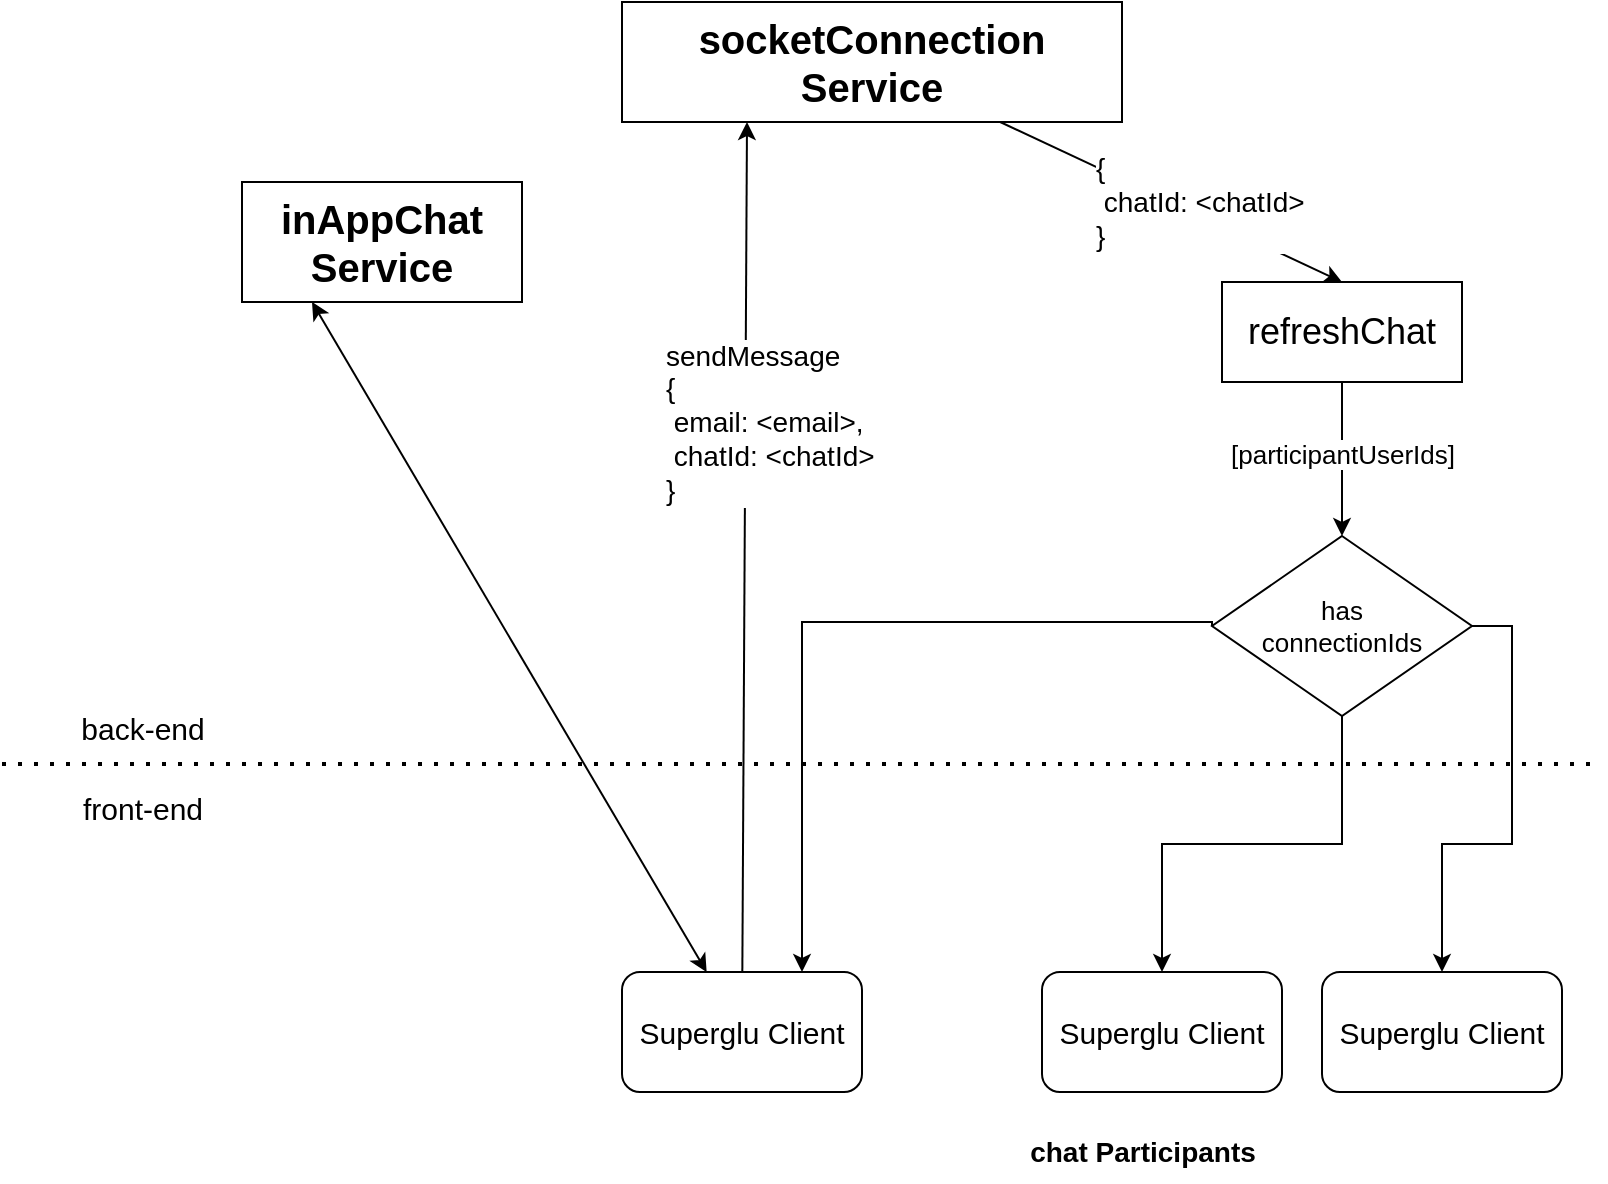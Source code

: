 <mxfile version="20.0.4" type="github">
  <diagram id="jdRbJNzQJf3ULVlRVG2P" name="Page-1">
    <mxGraphModel dx="1497" dy="821" grid="1" gridSize="10" guides="1" tooltips="1" connect="1" arrows="1" fold="1" page="1" pageScale="1" pageWidth="827" pageHeight="1169" math="0" shadow="0">
      <root>
        <mxCell id="0" />
        <mxCell id="1" parent="0" />
        <mxCell id="tpsmDuAzEhyBbQ_yPCMv-1" value="&lt;font style=&quot;font-size: 20px;&quot;&gt;&lt;b&gt;inAppChat Service&lt;/b&gt;&lt;/font&gt;" style="rounded=0;whiteSpace=wrap;html=1;" vertex="1" parent="1">
          <mxGeometry x="130" y="160" width="140" height="60" as="geometry" />
        </mxCell>
        <mxCell id="tpsmDuAzEhyBbQ_yPCMv-2" value="&lt;div style=&quot;font-size: 20px;&quot;&gt;&lt;font style=&quot;font-size: 20px;&quot;&gt;&lt;b&gt;socketConnection Service&lt;/b&gt;&lt;/font&gt;&lt;/div&gt;" style="rounded=0;whiteSpace=wrap;html=1;" vertex="1" parent="1">
          <mxGeometry x="320" y="70" width="250" height="60" as="geometry" />
        </mxCell>
        <mxCell id="tpsmDuAzEhyBbQ_yPCMv-3" value="" style="endArrow=none;dashed=1;html=1;dashPattern=1 3;strokeWidth=2;rounded=0;fontSize=20;" edge="1" parent="1">
          <mxGeometry width="50" height="50" relative="1" as="geometry">
            <mxPoint x="10" y="451" as="sourcePoint" />
            <mxPoint x="810" y="451" as="targetPoint" />
          </mxGeometry>
        </mxCell>
        <mxCell id="tpsmDuAzEhyBbQ_yPCMv-4" value="&lt;font style=&quot;font-size: 15px;&quot;&gt;back-end&lt;/font&gt;" style="text;html=1;align=center;verticalAlign=middle;resizable=0;points=[];autosize=1;strokeColor=none;fillColor=none;fontSize=20;" vertex="1" parent="1">
          <mxGeometry x="40" y="411" width="80" height="40" as="geometry" />
        </mxCell>
        <mxCell id="tpsmDuAzEhyBbQ_yPCMv-6" value="&lt;font style=&quot;font-size: 15px;&quot;&gt;front-end&lt;/font&gt;" style="text;html=1;align=center;verticalAlign=middle;resizable=0;points=[];autosize=1;strokeColor=none;fillColor=none;fontSize=20;" vertex="1" parent="1">
          <mxGeometry x="40" y="451" width="80" height="40" as="geometry" />
        </mxCell>
        <mxCell id="tpsmDuAzEhyBbQ_yPCMv-7" value="Superglu Client" style="rounded=1;whiteSpace=wrap;html=1;fontSize=15;" vertex="1" parent="1">
          <mxGeometry x="320" y="555" width="120" height="60" as="geometry" />
        </mxCell>
        <mxCell id="tpsmDuAzEhyBbQ_yPCMv-8" value="" style="endArrow=classic;startArrow=classic;html=1;rounded=0;fontSize=15;entryX=0.25;entryY=1;entryDx=0;entryDy=0;" edge="1" parent="1" source="tpsmDuAzEhyBbQ_yPCMv-7" target="tpsmDuAzEhyBbQ_yPCMv-1">
          <mxGeometry width="50" height="50" relative="1" as="geometry">
            <mxPoint x="390" y="330" as="sourcePoint" />
            <mxPoint x="440" y="280" as="targetPoint" />
          </mxGeometry>
        </mxCell>
        <mxCell id="tpsmDuAzEhyBbQ_yPCMv-9" value="&lt;div style=&quot;font-size: 18px;&quot;&gt;&lt;font style=&quot;font-size: 18px;&quot;&gt;refreshChat&lt;/font&gt;&lt;/div&gt;" style="rounded=0;whiteSpace=wrap;html=1;" vertex="1" parent="1">
          <mxGeometry x="620" y="210" width="120" height="50" as="geometry" />
        </mxCell>
        <mxCell id="tpsmDuAzEhyBbQ_yPCMv-10" value="" style="endArrow=classic;html=1;rounded=0;fontSize=18;entryX=0.25;entryY=1;entryDx=0;entryDy=0;" edge="1" parent="1" source="tpsmDuAzEhyBbQ_yPCMv-7" target="tpsmDuAzEhyBbQ_yPCMv-2">
          <mxGeometry width="50" height="50" relative="1" as="geometry">
            <mxPoint x="330" y="330" as="sourcePoint" />
            <mxPoint x="380" y="280" as="targetPoint" />
          </mxGeometry>
        </mxCell>
        <mxCell id="tpsmDuAzEhyBbQ_yPCMv-11" value="&lt;div style=&quot;font-size: 14px;&quot;&gt;sendMessage&lt;/div&gt;&lt;div style=&quot;font-size: 14px;&quot;&gt;{&lt;/div&gt;&lt;div style=&quot;font-size: 14px;&quot;&gt;&lt;span style=&quot;white-space: pre; font-size: 14px;&quot;&gt;	&lt;/span&gt;email: &amp;lt;email&amp;gt;,&lt;/div&gt;&lt;div style=&quot;font-size: 14px;&quot;&gt;&lt;span style=&quot;white-space: pre; font-size: 14px;&quot;&gt;	&lt;/span&gt;chatId: &amp;lt;chatId&amp;gt;&lt;br style=&quot;font-size: 14px;&quot;&gt;&lt;/div&gt;&lt;div style=&quot;font-size: 14px;&quot;&gt;}&lt;br style=&quot;font-size: 14px;&quot;&gt;&lt;/div&gt;" style="edgeLabel;html=1;align=left;verticalAlign=middle;resizable=0;points=[];fontSize=14;" vertex="1" connectable="0" parent="tpsmDuAzEhyBbQ_yPCMv-10">
          <mxGeometry x="0.247" relative="1" as="geometry">
            <mxPoint x="-42" y="-10" as="offset" />
          </mxGeometry>
        </mxCell>
        <mxCell id="tpsmDuAzEhyBbQ_yPCMv-12" value="" style="endArrow=classic;html=1;rounded=0;fontSize=14;entryX=0.5;entryY=0;entryDx=0;entryDy=0;" edge="1" parent="1" source="tpsmDuAzEhyBbQ_yPCMv-2" target="tpsmDuAzEhyBbQ_yPCMv-9">
          <mxGeometry width="50" height="50" relative="1" as="geometry">
            <mxPoint x="390" y="330" as="sourcePoint" />
            <mxPoint x="440" y="280" as="targetPoint" />
          </mxGeometry>
        </mxCell>
        <mxCell id="tpsmDuAzEhyBbQ_yPCMv-13" value="&lt;div&gt;{&lt;/div&gt;&lt;div&gt;&lt;span style=&quot;white-space: pre;&quot;&gt;	&lt;/span&gt;chatId: &amp;lt;chatId&amp;gt;&lt;br&gt;&lt;/div&gt;&lt;div&gt;}&lt;/div&gt;" style="edgeLabel;html=1;align=left;verticalAlign=middle;resizable=0;points=[];fontSize=14;" vertex="1" connectable="0" parent="tpsmDuAzEhyBbQ_yPCMv-12">
          <mxGeometry x="-0.159" relative="1" as="geometry">
            <mxPoint x="-26" y="6" as="offset" />
          </mxGeometry>
        </mxCell>
        <mxCell id="tpsmDuAzEhyBbQ_yPCMv-14" value="Superglu Client" style="rounded=1;whiteSpace=wrap;html=1;fontSize=15;" vertex="1" parent="1">
          <mxGeometry x="530" y="555" width="120" height="60" as="geometry" />
        </mxCell>
        <mxCell id="tpsmDuAzEhyBbQ_yPCMv-15" value="Superglu Client" style="rounded=1;whiteSpace=wrap;html=1;fontSize=15;" vertex="1" parent="1">
          <mxGeometry x="670" y="555" width="120" height="60" as="geometry" />
        </mxCell>
        <mxCell id="tpsmDuAzEhyBbQ_yPCMv-16" value="chat Participants" style="text;html=1;align=center;verticalAlign=middle;resizable=0;points=[];autosize=1;strokeColor=none;fillColor=none;fontSize=14;fontStyle=1" vertex="1" parent="1">
          <mxGeometry x="510" y="630" width="140" height="30" as="geometry" />
        </mxCell>
        <mxCell id="tpsmDuAzEhyBbQ_yPCMv-23" style="edgeStyle=orthogonalEdgeStyle;rounded=0;orthogonalLoop=1;jettySize=auto;html=1;exitX=0.5;exitY=1;exitDx=0;exitDy=0;entryX=0.5;entryY=0;entryDx=0;entryDy=0;fontSize=13;" edge="1" parent="1" source="tpsmDuAzEhyBbQ_yPCMv-17" target="tpsmDuAzEhyBbQ_yPCMv-14">
          <mxGeometry relative="1" as="geometry" />
        </mxCell>
        <mxCell id="tpsmDuAzEhyBbQ_yPCMv-24" style="edgeStyle=orthogonalEdgeStyle;rounded=0;orthogonalLoop=1;jettySize=auto;html=1;exitX=1;exitY=0.5;exitDx=0;exitDy=0;fontSize=13;" edge="1" parent="1" source="tpsmDuAzEhyBbQ_yPCMv-17" target="tpsmDuAzEhyBbQ_yPCMv-15">
          <mxGeometry relative="1" as="geometry" />
        </mxCell>
        <mxCell id="tpsmDuAzEhyBbQ_yPCMv-25" style="edgeStyle=orthogonalEdgeStyle;rounded=0;orthogonalLoop=1;jettySize=auto;html=1;exitX=0;exitY=0.5;exitDx=0;exitDy=0;entryX=0.75;entryY=0;entryDx=0;entryDy=0;fontSize=13;" edge="1" parent="1" source="tpsmDuAzEhyBbQ_yPCMv-17" target="tpsmDuAzEhyBbQ_yPCMv-7">
          <mxGeometry relative="1" as="geometry">
            <Array as="points">
              <mxPoint x="615" y="380" />
              <mxPoint x="410" y="380" />
            </Array>
          </mxGeometry>
        </mxCell>
        <mxCell id="tpsmDuAzEhyBbQ_yPCMv-17" value="&lt;div style=&quot;font-size: 13px;&quot;&gt;&lt;font style=&quot;font-size: 13px;&quot;&gt;has &lt;br&gt;&lt;/font&gt;&lt;/div&gt;&lt;div style=&quot;font-size: 13px;&quot;&gt;&lt;font style=&quot;font-size: 13px;&quot;&gt;connectionIds&lt;/font&gt;&lt;/div&gt;" style="rhombus;whiteSpace=wrap;html=1;fontSize=14;" vertex="1" parent="1">
          <mxGeometry x="615" y="337" width="130" height="90" as="geometry" />
        </mxCell>
        <mxCell id="tpsmDuAzEhyBbQ_yPCMv-19" value="" style="endArrow=classic;html=1;rounded=0;fontSize=13;entryX=0.5;entryY=0;entryDx=0;entryDy=0;exitX=0.5;exitY=1;exitDx=0;exitDy=0;" edge="1" parent="1" source="tpsmDuAzEhyBbQ_yPCMv-9" target="tpsmDuAzEhyBbQ_yPCMv-17">
          <mxGeometry width="50" height="50" relative="1" as="geometry">
            <mxPoint x="390" y="450" as="sourcePoint" />
            <mxPoint x="440" y="400" as="targetPoint" />
            <Array as="points" />
          </mxGeometry>
        </mxCell>
        <mxCell id="tpsmDuAzEhyBbQ_yPCMv-21" value="[participantUserIds]" style="edgeLabel;html=1;align=center;verticalAlign=middle;resizable=0;points=[];fontSize=13;" vertex="1" connectable="0" parent="tpsmDuAzEhyBbQ_yPCMv-19">
          <mxGeometry x="0.2" y="1" relative="1" as="geometry">
            <mxPoint x="-1" y="-10" as="offset" />
          </mxGeometry>
        </mxCell>
      </root>
    </mxGraphModel>
  </diagram>
</mxfile>
